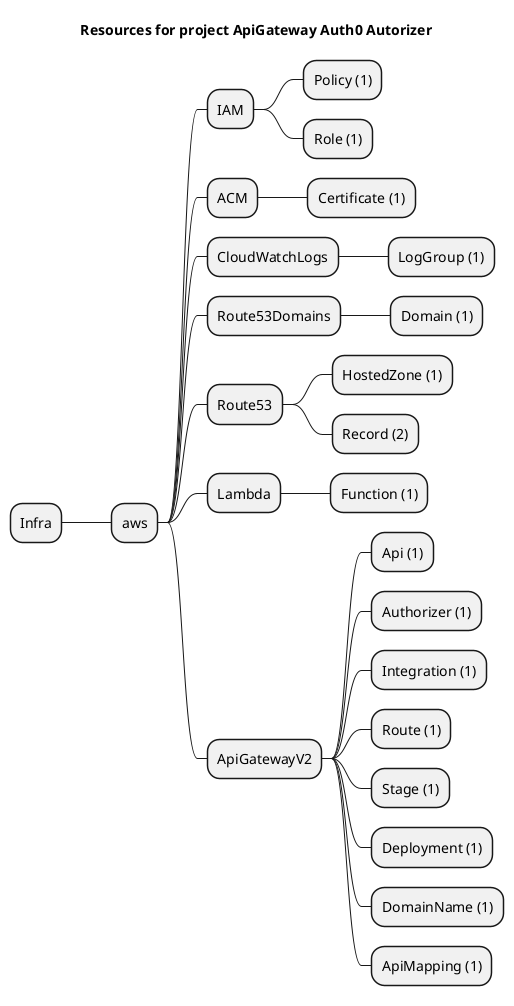 @startmindmap
title Resources for project ApiGateway Auth0 Autorizer
skinparam monochrome true
+ Infra
++ aws
+++ IAM
++++ Policy (1)
++++ Role (1)
+++ ACM
++++ Certificate (1)
+++ CloudWatchLogs
++++ LogGroup (1)
+++ Route53Domains
++++ Domain (1)
+++ Route53
++++ HostedZone (1)
++++ Record (2)
+++ Lambda
++++ Function (1)
+++ ApiGatewayV2
++++ Api (1)
++++ Authorizer (1)
++++ Integration (1)
++++ Route (1)
++++ Stage (1)
++++ Deployment (1)
++++ DomainName (1)
++++ ApiMapping (1)
@endmindmap